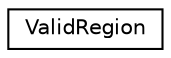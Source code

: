 digraph "Graphical Class Hierarchy"
{
 // LATEX_PDF_SIZE
  edge [fontname="Helvetica",fontsize="10",labelfontname="Helvetica",labelfontsize="10"];
  node [fontname="Helvetica",fontsize="10",shape=record];
  rankdir="LR";
  Node0 [label="ValidRegion",height=0.2,width=0.4,color="black", fillcolor="white", style="filled",URL="$structarm__compute_1_1_valid_region.xhtml",tooltip="Container for valid region of a window."];
}
